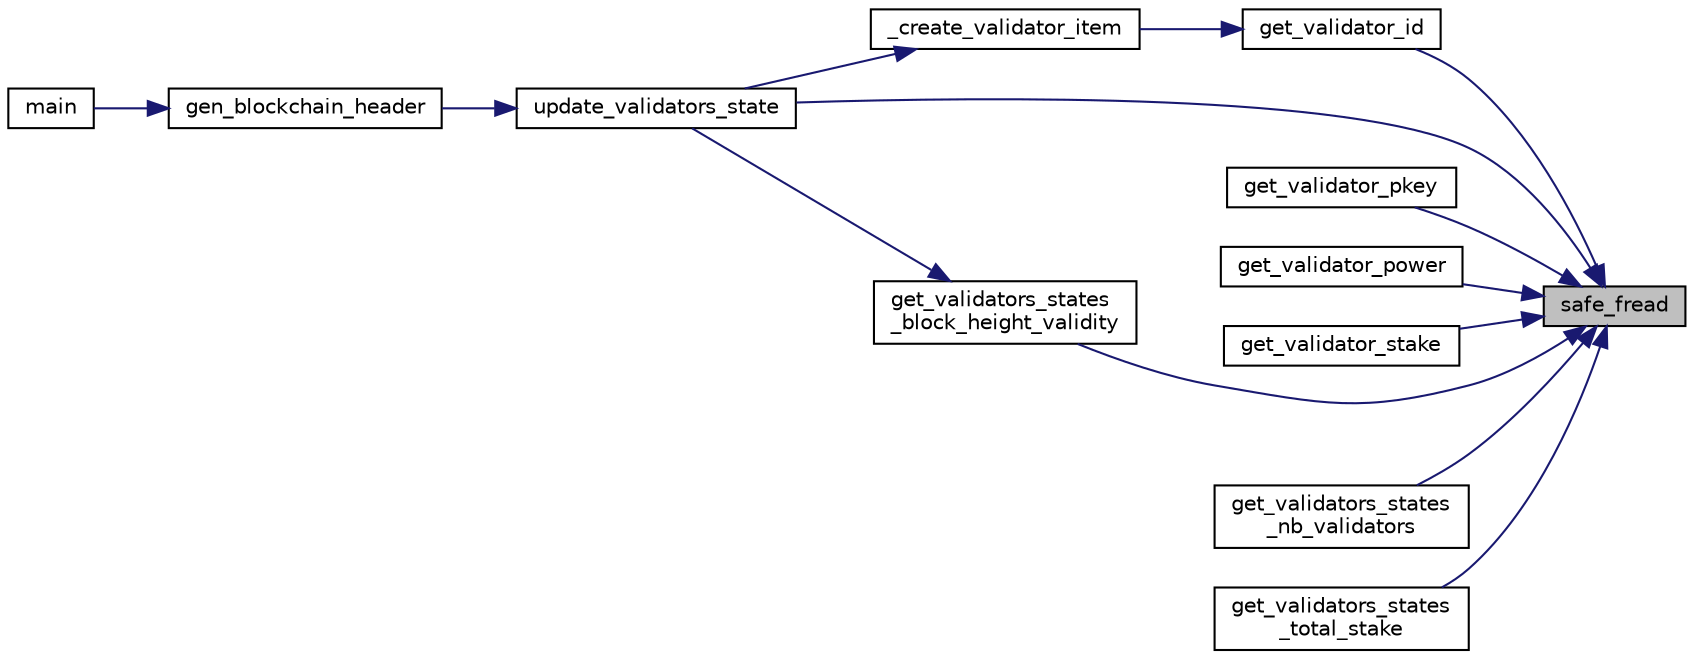 digraph "safe_fread"
{
 // LATEX_PDF_SIZE
  edge [fontname="Helvetica",fontsize="10",labelfontname="Helvetica",labelfontsize="10"];
  node [fontname="Helvetica",fontsize="10",shape=record];
  rankdir="RL";
  Node1 [label="safe_fread",height=0.2,width=0.4,color="black", fillcolor="grey75", style="filled", fontcolor="black",tooltip="Calls 'fread' but safely !"];
  Node1 -> Node2 [dir="back",color="midnightblue",fontsize="10",style="solid",fontname="Helvetica"];
  Node2 [label="get_validator_id",height=0.2,width=0.4,color="black", fillcolor="white", style="filled",URL="$validators_8c.html#ad9750bcfcbe82832c9603ec21ad61371",tooltip="Get the validator id in 'validators.state'."];
  Node2 -> Node3 [dir="back",color="midnightblue",fontsize="10",style="solid",fontname="Helvetica"];
  Node3 [label="_create_validator_item",height=0.2,width=0.4,color="black", fillcolor="white", style="filled",URL="$validators_8c.html#a30aeb0df2820fa2744f3c534faaa4173",tooltip=" "];
  Node3 -> Node4 [dir="back",color="midnightblue",fontsize="10",style="solid",fontname="Helvetica"];
  Node4 [label="update_validators_state",height=0.2,width=0.4,color="black", fillcolor="white", style="filled",URL="$validators_8c.html#acb995f2242245cf16710ddba0a0724bb",tooltip="Given a block, update the 'validators.state' with the transactions."];
  Node4 -> Node5 [dir="back",color="midnightblue",fontsize="10",style="solid",fontname="Helvetica"];
  Node5 [label="gen_blockchain_header",height=0.2,width=0.4,color="black", fillcolor="white", style="filled",URL="$blockchain__header_8c.html#a1011109fa5281e4b6406c390393cd051",tooltip=" "];
  Node5 -> Node6 [dir="back",color="midnightblue",fontsize="10",style="solid",fontname="Helvetica"];
  Node6 [label="main",height=0.2,width=0.4,color="black", fillcolor="white", style="filled",URL="$client_8c.html#a3c04138a5bfe5d72780bb7e82a18e627",tooltip=" "];
  Node1 -> Node7 [dir="back",color="midnightblue",fontsize="10",style="solid",fontname="Helvetica"];
  Node7 [label="get_validator_pkey",height=0.2,width=0.4,color="black", fillcolor="white", style="filled",URL="$validators_8c.html#ab2ce7e402e4a49a35d279a6056af3b37",tooltip="Get the validator pkey as RSA* (parse 'validators.state')"];
  Node1 -> Node8 [dir="back",color="midnightblue",fontsize="10",style="solid",fontname="Helvetica"];
  Node8 [label="get_validator_power",height=0.2,width=0.4,color="black", fillcolor="white", style="filled",URL="$validators_8c.html#ac107ed39faf1ba48ff297d5728fdd634",tooltip="Get a validator power (parse 'validators.state')"];
  Node1 -> Node9 [dir="back",color="midnightblue",fontsize="10",style="solid",fontname="Helvetica"];
  Node9 [label="get_validator_stake",height=0.2,width=0.4,color="black", fillcolor="white", style="filled",URL="$validators_8c.html#ae3fb25bafbbe141b3e04c5a85c6f26c1",tooltip="Get a validator total stake (parse 'validators.state')"];
  Node1 -> Node10 [dir="back",color="midnightblue",fontsize="10",style="solid",fontname="Helvetica"];
  Node10 [label="get_validators_states\l_block_height_validity",height=0.2,width=0.4,color="black", fillcolor="white", style="filled",URL="$validators_8c.html#add21456c69726d58c43b35b7a2756dc8",tooltip="Get the validators states block height validity (parse 'validators.state')"];
  Node10 -> Node4 [dir="back",color="midnightblue",fontsize="10",style="solid",fontname="Helvetica"];
  Node1 -> Node11 [dir="back",color="midnightblue",fontsize="10",style="solid",fontname="Helvetica"];
  Node11 [label="get_validators_states\l_nb_validators",height=0.2,width=0.4,color="black", fillcolor="white", style="filled",URL="$validators_8c.html#a377dc86a700cef465eab61aa07b34092",tooltip="Get the number of validators of the network (parse 'validators.state')"];
  Node1 -> Node12 [dir="back",color="midnightblue",fontsize="10",style="solid",fontname="Helvetica"];
  Node12 [label="get_validators_states\l_total_stake",height=0.2,width=0.4,color="black", fillcolor="white", style="filled",URL="$validators_8c.html#a8f6120654a072409eadb156682a6c3af",tooltip="Get the total stake of the network (parse 'validators.state')"];
  Node1 -> Node4 [dir="back",color="midnightblue",fontsize="10",style="solid",fontname="Helvetica"];
}
